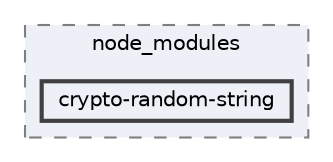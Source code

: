 digraph "pkiclassroomrescheduler/src/main/frontend/node_modules/crypto-random-string"
{
 // LATEX_PDF_SIZE
  bgcolor="transparent";
  edge [fontname=Helvetica,fontsize=10,labelfontname=Helvetica,labelfontsize=10];
  node [fontname=Helvetica,fontsize=10,shape=box,height=0.2,width=0.4];
  compound=true
  subgraph clusterdir_72953eda66ccb3a2722c28e1c3e6c23b {
    graph [ bgcolor="#edf0f7", pencolor="grey50", label="node_modules", fontname=Helvetica,fontsize=10 style="filled,dashed", URL="dir_72953eda66ccb3a2722c28e1c3e6c23b.html",tooltip=""]
  dir_fd85c96cffdb147bee122a5a42fb86c9 [label="crypto-random-string", fillcolor="#edf0f7", color="grey25", style="filled,bold", URL="dir_fd85c96cffdb147bee122a5a42fb86c9.html",tooltip=""];
  }
}
